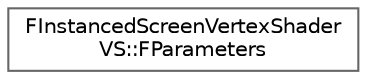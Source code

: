 digraph "Graphical Class Hierarchy"
{
 // INTERACTIVE_SVG=YES
 // LATEX_PDF_SIZE
  bgcolor="transparent";
  edge [fontname=Helvetica,fontsize=10,labelfontname=Helvetica,labelfontsize=10];
  node [fontname=Helvetica,fontsize=10,shape=box,height=0.2,width=0.4];
  rankdir="LR";
  Node0 [id="Node000000",label="FInstancedScreenVertexShader\lVS::FParameters",height=0.2,width=0.4,color="grey40", fillcolor="white", style="filled",URL="$d3/d46/classFInstancedScreenVertexShaderVS_1_1FParameters.html",tooltip=" "];
}
